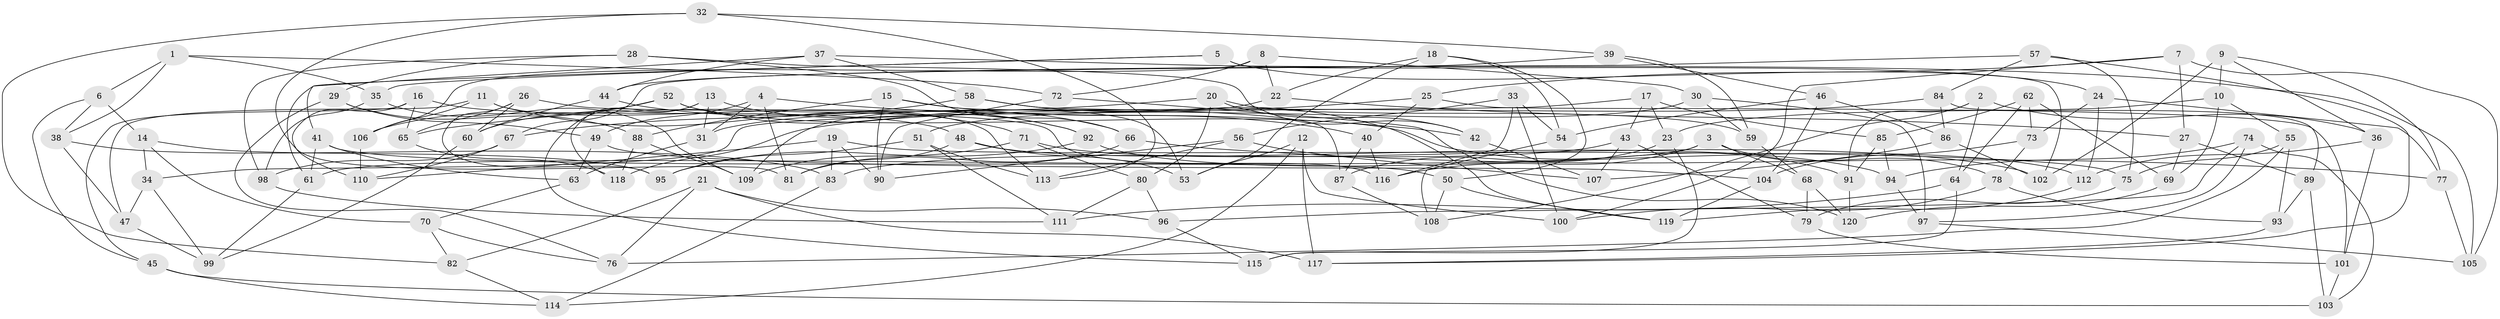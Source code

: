 // coarse degree distribution, {5: 0.023809523809523808, 4: 0.5476190476190477, 6: 0.40476190476190477, 3: 0.023809523809523808}
// Generated by graph-tools (version 1.1) at 2025/24/03/03/25 07:24:27]
// undirected, 120 vertices, 240 edges
graph export_dot {
graph [start="1"]
  node [color=gray90,style=filled];
  1;
  2;
  3;
  4;
  5;
  6;
  7;
  8;
  9;
  10;
  11;
  12;
  13;
  14;
  15;
  16;
  17;
  18;
  19;
  20;
  21;
  22;
  23;
  24;
  25;
  26;
  27;
  28;
  29;
  30;
  31;
  32;
  33;
  34;
  35;
  36;
  37;
  38;
  39;
  40;
  41;
  42;
  43;
  44;
  45;
  46;
  47;
  48;
  49;
  50;
  51;
  52;
  53;
  54;
  55;
  56;
  57;
  58;
  59;
  60;
  61;
  62;
  63;
  64;
  65;
  66;
  67;
  68;
  69;
  70;
  71;
  72;
  73;
  74;
  75;
  76;
  77;
  78;
  79;
  80;
  81;
  82;
  83;
  84;
  85;
  86;
  87;
  88;
  89;
  90;
  91;
  92;
  93;
  94;
  95;
  96;
  97;
  98;
  99;
  100;
  101;
  102;
  103;
  104;
  105;
  106;
  107;
  108;
  109;
  110;
  111;
  112;
  113;
  114;
  115;
  116;
  117;
  118;
  119;
  120;
  1 -- 35;
  1 -- 6;
  1 -- 72;
  1 -- 38;
  2 -- 64;
  2 -- 91;
  2 -- 108;
  2 -- 36;
  3 -- 61;
  3 -- 78;
  3 -- 116;
  3 -- 68;
  4 -- 49;
  4 -- 31;
  4 -- 81;
  4 -- 42;
  5 -- 102;
  5 -- 61;
  5 -- 35;
  5 -- 24;
  6 -- 14;
  6 -- 38;
  6 -- 45;
  7 -- 27;
  7 -- 100;
  7 -- 25;
  7 -- 105;
  8 -- 30;
  8 -- 22;
  8 -- 72;
  8 -- 106;
  9 -- 77;
  9 -- 36;
  9 -- 10;
  9 -- 102;
  10 -- 69;
  10 -- 55;
  10 -- 23;
  11 -- 71;
  11 -- 47;
  11 -- 113;
  11 -- 106;
  12 -- 100;
  12 -- 117;
  12 -- 114;
  12 -- 53;
  13 -- 31;
  13 -- 115;
  13 -- 92;
  13 -- 118;
  14 -- 95;
  14 -- 34;
  14 -- 70;
  15 -- 53;
  15 -- 40;
  15 -- 88;
  15 -- 90;
  16 -- 45;
  16 -- 110;
  16 -- 48;
  16 -- 65;
  17 -- 85;
  17 -- 23;
  17 -- 34;
  17 -- 43;
  18 -- 22;
  18 -- 53;
  18 -- 50;
  18 -- 54;
  19 -- 110;
  19 -- 83;
  19 -- 75;
  19 -- 90;
  20 -- 42;
  20 -- 59;
  20 -- 80;
  20 -- 65;
  21 -- 117;
  21 -- 96;
  21 -- 82;
  21 -- 76;
  22 -- 27;
  22 -- 109;
  23 -- 115;
  23 -- 87;
  24 -- 73;
  24 -- 112;
  24 -- 77;
  25 -- 31;
  25 -- 40;
  25 -- 101;
  26 -- 60;
  26 -- 65;
  26 -- 95;
  26 -- 116;
  27 -- 89;
  27 -- 69;
  28 -- 42;
  28 -- 98;
  28 -- 66;
  28 -- 29;
  29 -- 49;
  29 -- 88;
  29 -- 76;
  30 -- 51;
  30 -- 59;
  30 -- 97;
  31 -- 63;
  32 -- 39;
  32 -- 113;
  32 -- 82;
  32 -- 81;
  33 -- 56;
  33 -- 116;
  33 -- 54;
  33 -- 100;
  34 -- 99;
  34 -- 47;
  35 -- 109;
  35 -- 98;
  36 -- 112;
  36 -- 101;
  37 -- 58;
  37 -- 44;
  37 -- 41;
  37 -- 105;
  38 -- 47;
  38 -- 83;
  39 -- 44;
  39 -- 59;
  39 -- 46;
  40 -- 116;
  40 -- 87;
  41 -- 61;
  41 -- 50;
  41 -- 63;
  42 -- 107;
  43 -- 79;
  43 -- 107;
  43 -- 83;
  44 -- 60;
  44 -- 92;
  45 -- 103;
  45 -- 114;
  46 -- 54;
  46 -- 104;
  46 -- 86;
  47 -- 99;
  48 -- 94;
  48 -- 53;
  48 -- 81;
  49 -- 63;
  49 -- 104;
  50 -- 108;
  50 -- 119;
  51 -- 111;
  51 -- 113;
  51 -- 95;
  52 -- 91;
  52 -- 60;
  52 -- 106;
  52 -- 66;
  54 -- 108;
  55 -- 76;
  55 -- 75;
  55 -- 93;
  56 -- 90;
  56 -- 107;
  56 -- 113;
  57 -- 84;
  57 -- 67;
  57 -- 75;
  57 -- 117;
  58 -- 119;
  58 -- 87;
  58 -- 67;
  59 -- 68;
  60 -- 99;
  61 -- 99;
  62 -- 69;
  62 -- 85;
  62 -- 64;
  62 -- 73;
  63 -- 70;
  64 -- 111;
  64 -- 115;
  65 -- 118;
  66 -- 77;
  66 -- 81;
  67 -- 98;
  67 -- 110;
  68 -- 120;
  68 -- 79;
  69 -- 120;
  70 -- 82;
  70 -- 76;
  71 -- 109;
  71 -- 102;
  71 -- 80;
  72 -- 90;
  72 -- 120;
  73 -- 104;
  73 -- 78;
  74 -- 94;
  74 -- 97;
  74 -- 96;
  74 -- 103;
  75 -- 79;
  77 -- 105;
  78 -- 100;
  78 -- 93;
  79 -- 101;
  80 -- 111;
  80 -- 96;
  82 -- 114;
  83 -- 114;
  84 -- 118;
  84 -- 86;
  84 -- 89;
  85 -- 91;
  85 -- 94;
  86 -- 107;
  86 -- 102;
  87 -- 108;
  88 -- 118;
  88 -- 109;
  89 -- 93;
  89 -- 103;
  91 -- 120;
  92 -- 95;
  92 -- 112;
  93 -- 117;
  94 -- 97;
  96 -- 115;
  97 -- 105;
  98 -- 111;
  101 -- 103;
  104 -- 119;
  106 -- 110;
  112 -- 119;
}
